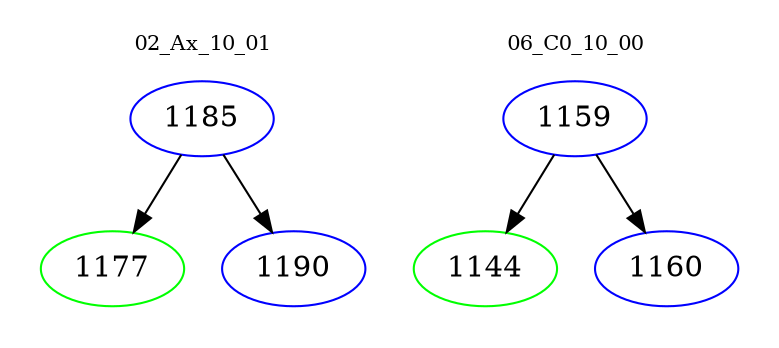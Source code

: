 digraph{
subgraph cluster_0 {
color = white
label = "02_Ax_10_01";
fontsize=10;
T0_1185 [label="1185", color="blue"]
T0_1185 -> T0_1177 [color="black"]
T0_1177 [label="1177", color="green"]
T0_1185 -> T0_1190 [color="black"]
T0_1190 [label="1190", color="blue"]
}
subgraph cluster_1 {
color = white
label = "06_C0_10_00";
fontsize=10;
T1_1159 [label="1159", color="blue"]
T1_1159 -> T1_1144 [color="black"]
T1_1144 [label="1144", color="green"]
T1_1159 -> T1_1160 [color="black"]
T1_1160 [label="1160", color="blue"]
}
}
